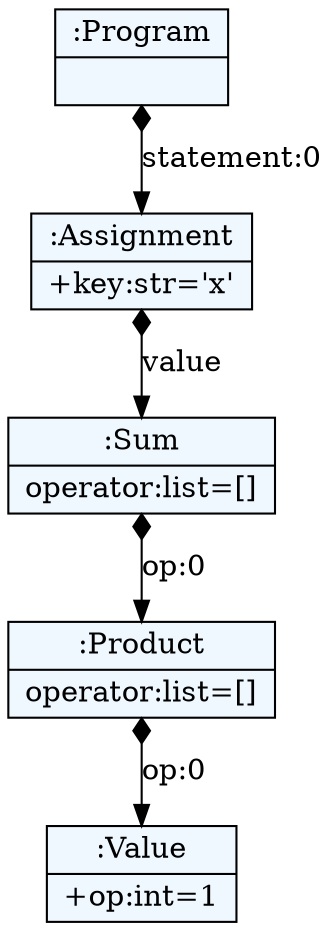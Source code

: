 
    digraph textX {
    fontname = "Bitstream Vera Sans"
    fontsize = 8
    node[
        shape=record,
        style=filled,
        fillcolor=aliceblue
    ]
    nodesep = 0.3
    edge[dir=black,arrowtail=empty]


4688816528 -> 4688815056 [label="statement:0" arrowtail=diamond dir=both]
4688815056 -> 4688817296 [label="value" arrowtail=diamond dir=both]
4688817296 -> 4688942416 [label="op:0" arrowtail=diamond dir=both]
4688942416 -> 4688897744 [label="op:0" arrowtail=diamond dir=both]
4688897744[label="{:Value|+op:int=1\l}"]
4688942416[label="{:Product|operator:list=[]\l}"]
4688817296[label="{:Sum|operator:list=[]\l}"]
4688815056[label="{:Assignment|+key:str='x'\l}"]
4688816528[label="{:Program|}"]

}
